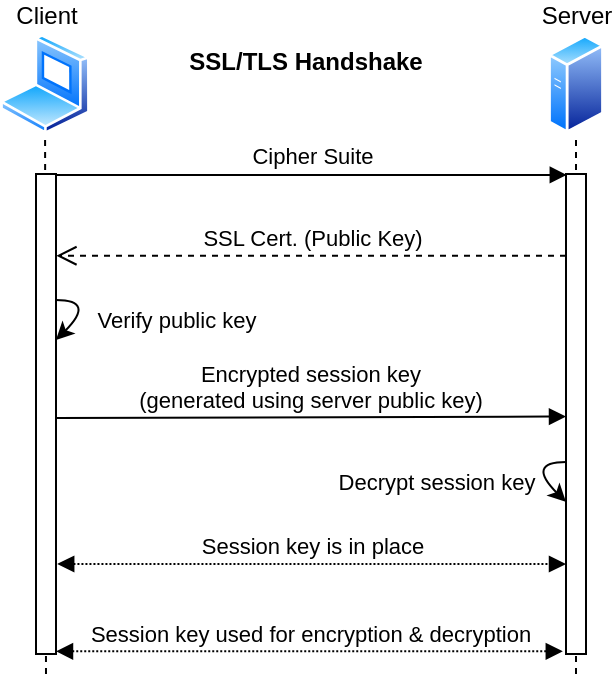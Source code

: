 <mxfile version="13.3.5" type="device"><diagram id="NlbVftS5ZWLcHb7W19bW" name="Page-1"><mxGraphModel dx="527" dy="390" grid="1" gridSize="10" guides="1" tooltips="1" connect="1" arrows="1" fold="1" page="1" pageScale="1" pageWidth="827" pageHeight="1169" math="0" shadow="0"><root><mxCell id="0"/><mxCell id="1" parent="0"/><mxCell id="3AAYFsL-wHwWDK6fZ9MD-1" value="Client" style="aspect=fixed;perimeter=ellipsePerimeter;html=1;align=center;shadow=0;dashed=0;spacingTop=3;image;image=img/lib/active_directory/laptop_client.svg;labelPosition=center;verticalLabelPosition=top;verticalAlign=bottom;" vertex="1" parent="1"><mxGeometry x="17" y="110" width="45" height="50" as="geometry"/></mxCell><mxCell id="3AAYFsL-wHwWDK6fZ9MD-3" value="Server" style="aspect=fixed;perimeter=ellipsePerimeter;html=1;align=center;shadow=0;dashed=0;spacingTop=3;image;image=img/lib/active_directory/generic_server.svg;labelPosition=center;verticalLabelPosition=top;verticalAlign=bottom;" vertex="1" parent="1"><mxGeometry x="291" y="110" width="28.0" height="50" as="geometry"/></mxCell><mxCell id="3AAYFsL-wHwWDK6fZ9MD-19" value="" style="endArrow=none;dashed=1;html=1;" edge="1" parent="1" target="3AAYFsL-wHwWDK6fZ9MD-1"><mxGeometry width="50" height="50" relative="1" as="geometry"><mxPoint x="40" y="430" as="sourcePoint"/><mxPoint x="40" y="170" as="targetPoint"/></mxGeometry></mxCell><mxCell id="3AAYFsL-wHwWDK6fZ9MD-20" value="" style="endArrow=none;dashed=1;html=1;" edge="1" parent="1" target="3AAYFsL-wHwWDK6fZ9MD-3"><mxGeometry width="50" height="50" relative="1" as="geometry"><mxPoint x="305" y="430" as="sourcePoint"/><mxPoint x="239.996" y="160.0" as="targetPoint"/></mxGeometry></mxCell><mxCell id="3AAYFsL-wHwWDK6fZ9MD-24" value="" style="html=1;points=[];perimeter=orthogonalPerimeter;" vertex="1" parent="1"><mxGeometry x="35" y="180" width="10" height="240" as="geometry"/></mxCell><mxCell id="3AAYFsL-wHwWDK6fZ9MD-12" value="SSL Cert. (Public Key)" style="html=1;verticalAlign=bottom;endArrow=open;dashed=1;endSize=8;entryX=1.02;entryY=0.162;entryDx=0;entryDy=0;entryPerimeter=0;" edge="1" parent="1"><mxGeometry relative="1" as="geometry"><mxPoint x="45.2" y="220.88" as="targetPoint"/><mxPoint x="300" y="220.88" as="sourcePoint"/></mxGeometry></mxCell><mxCell id="3AAYFsL-wHwWDK6fZ9MD-16" value="Cipher Suite" style="html=1;verticalAlign=bottom;endArrow=block;entryX=0.04;entryY=0.002;entryDx=0;entryDy=0;entryPerimeter=0;" edge="1" parent="1" source="3AAYFsL-wHwWDK6fZ9MD-24" target="3AAYFsL-wHwWDK6fZ9MD-25"><mxGeometry relative="1" as="geometry"><mxPoint x="40" y="180" as="sourcePoint"/><mxPoint x="234" y="180" as="targetPoint"/></mxGeometry></mxCell><mxCell id="3AAYFsL-wHwWDK6fZ9MD-22" value="Verify public key" style="curved=1;endArrow=classic;html=1;" edge="1" parent="1"><mxGeometry x="-0.172" y="-41" width="50" height="50" relative="1" as="geometry"><mxPoint x="45" y="243" as="sourcePoint"/><mxPoint x="45" y="263" as="targetPoint"/><Array as="points"><mxPoint x="65" y="243"/></Array><mxPoint x="69" y="39" as="offset"/></mxGeometry></mxCell><mxCell id="3AAYFsL-wHwWDK6fZ9MD-25" value="" style="html=1;points=[];perimeter=orthogonalPerimeter;" vertex="1" parent="1"><mxGeometry x="300" y="180" width="10" height="240" as="geometry"/></mxCell><mxCell id="3AAYFsL-wHwWDK6fZ9MD-28" value="Encrypted session key&lt;br&gt;(generated using server public key)" style="html=1;verticalAlign=bottom;endArrow=block;entryX=0;entryY=0.497;entryDx=0;entryDy=0;entryPerimeter=0;" edge="1" parent="1"><mxGeometry relative="1" as="geometry"><mxPoint x="45" y="302.0" as="sourcePoint"/><mxPoint x="300" y="301.28" as="targetPoint"/></mxGeometry></mxCell><mxCell id="3AAYFsL-wHwWDK6fZ9MD-32" value="Decrypt session key" style="curved=1;endArrow=classic;html=1;" edge="1" parent="1"><mxGeometry x="-0.172" y="46" width="50" height="50" relative="1" as="geometry"><mxPoint x="300" y="324" as="sourcePoint"/><mxPoint x="300" y="344" as="targetPoint"/><Array as="points"><mxPoint x="280" y="324"/></Array><mxPoint x="-78" y="43" as="offset"/></mxGeometry></mxCell><mxCell id="3AAYFsL-wHwWDK6fZ9MD-33" value="Session key is in place" style="html=1;verticalAlign=bottom;endArrow=block;startArrow=block;startFill=1;dashed=1;dashPattern=1 1;" edge="1" parent="1"><mxGeometry relative="1" as="geometry"><mxPoint x="45.6" y="375" as="sourcePoint"/><mxPoint x="300" y="375" as="targetPoint"/></mxGeometry></mxCell><mxCell id="3AAYFsL-wHwWDK6fZ9MD-34" value="Session key used for encryption &amp;amp; decryption" style="html=1;verticalAlign=bottom;endArrow=block;entryX=-0.16;entryY=0.957;entryDx=0;entryDy=0;entryPerimeter=0;startArrow=block;startFill=1;dashed=1;dashPattern=1 1;" edge="1" parent="1"><mxGeometry relative="1" as="geometry"><mxPoint x="45" y="418.68" as="sourcePoint"/><mxPoint x="298.4" y="418.68" as="targetPoint"/></mxGeometry></mxCell><mxCell id="3AAYFsL-wHwWDK6fZ9MD-35" value="SSL/TLS Handshake" style="text;align=center;fontStyle=1;verticalAlign=middle;spacingLeft=3;spacingRight=3;strokeColor=none;rotatable=0;points=[[0,0.5],[1,0.5]];portConstraint=eastwest;" vertex="1" parent="1"><mxGeometry x="130" y="110" width="80" height="26" as="geometry"/></mxCell></root></mxGraphModel></diagram></mxfile>
